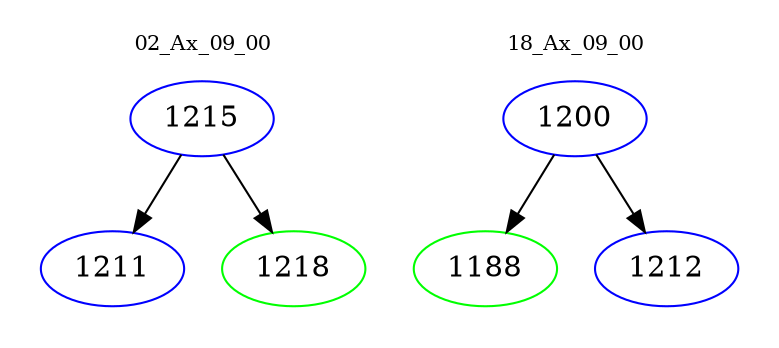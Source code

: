digraph{
subgraph cluster_0 {
color = white
label = "02_Ax_09_00";
fontsize=10;
T0_1215 [label="1215", color="blue"]
T0_1215 -> T0_1211 [color="black"]
T0_1211 [label="1211", color="blue"]
T0_1215 -> T0_1218 [color="black"]
T0_1218 [label="1218", color="green"]
}
subgraph cluster_1 {
color = white
label = "18_Ax_09_00";
fontsize=10;
T1_1200 [label="1200", color="blue"]
T1_1200 -> T1_1188 [color="black"]
T1_1188 [label="1188", color="green"]
T1_1200 -> T1_1212 [color="black"]
T1_1212 [label="1212", color="blue"]
}
}
